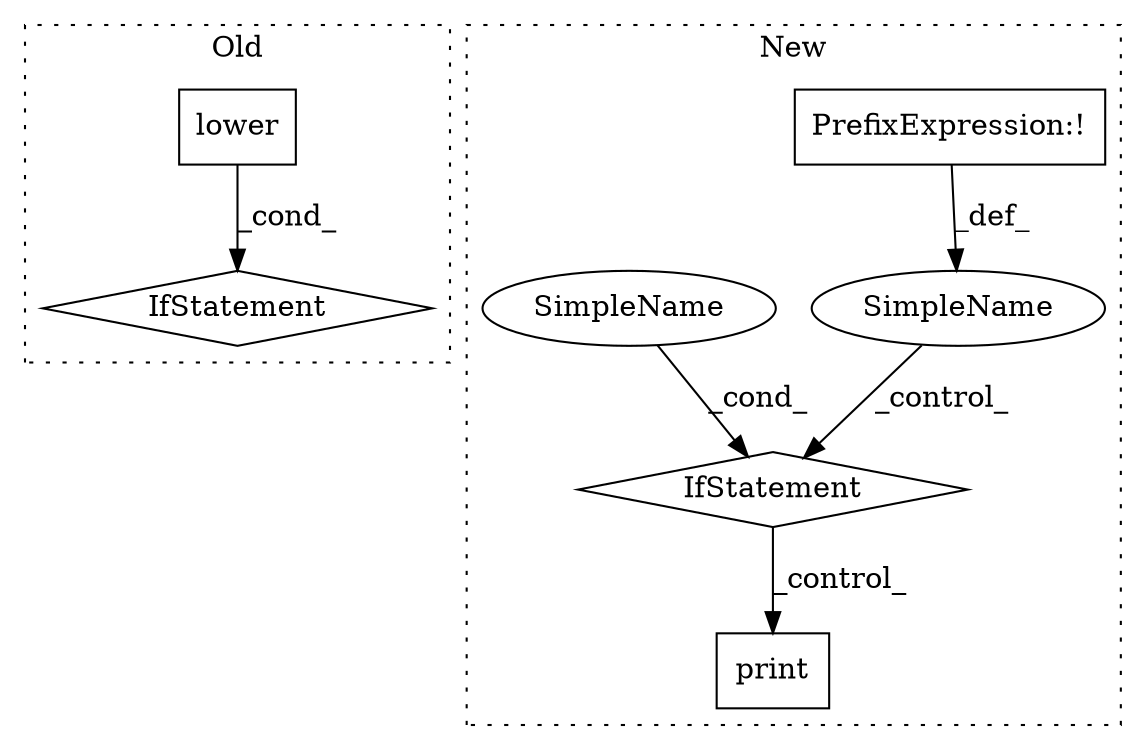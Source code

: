 digraph G {
subgraph cluster0 {
1 [label="lower" a="32" s="16213" l="7" shape="box"];
5 [label="IfStatement" a="25" s="16199,16230" l="4,2" shape="diamond"];
label = "Old";
style="dotted";
}
subgraph cluster1 {
2 [label="print" a="32" s="16234,16265" l="6,1" shape="box"];
3 [label="IfStatement" a="25" s="16211,16222" l="4,2" shape="diamond"];
4 [label="SimpleName" a="42" s="" l="" shape="ellipse"];
6 [label="PrefixExpression:!" a="38" s="16194" l="1" shape="box"];
7 [label="SimpleName" a="42" s="16215" l="7" shape="ellipse"];
label = "New";
style="dotted";
}
1 -> 5 [label="_cond_"];
3 -> 2 [label="_control_"];
4 -> 3 [label="_control_"];
6 -> 4 [label="_def_"];
7 -> 3 [label="_cond_"];
}